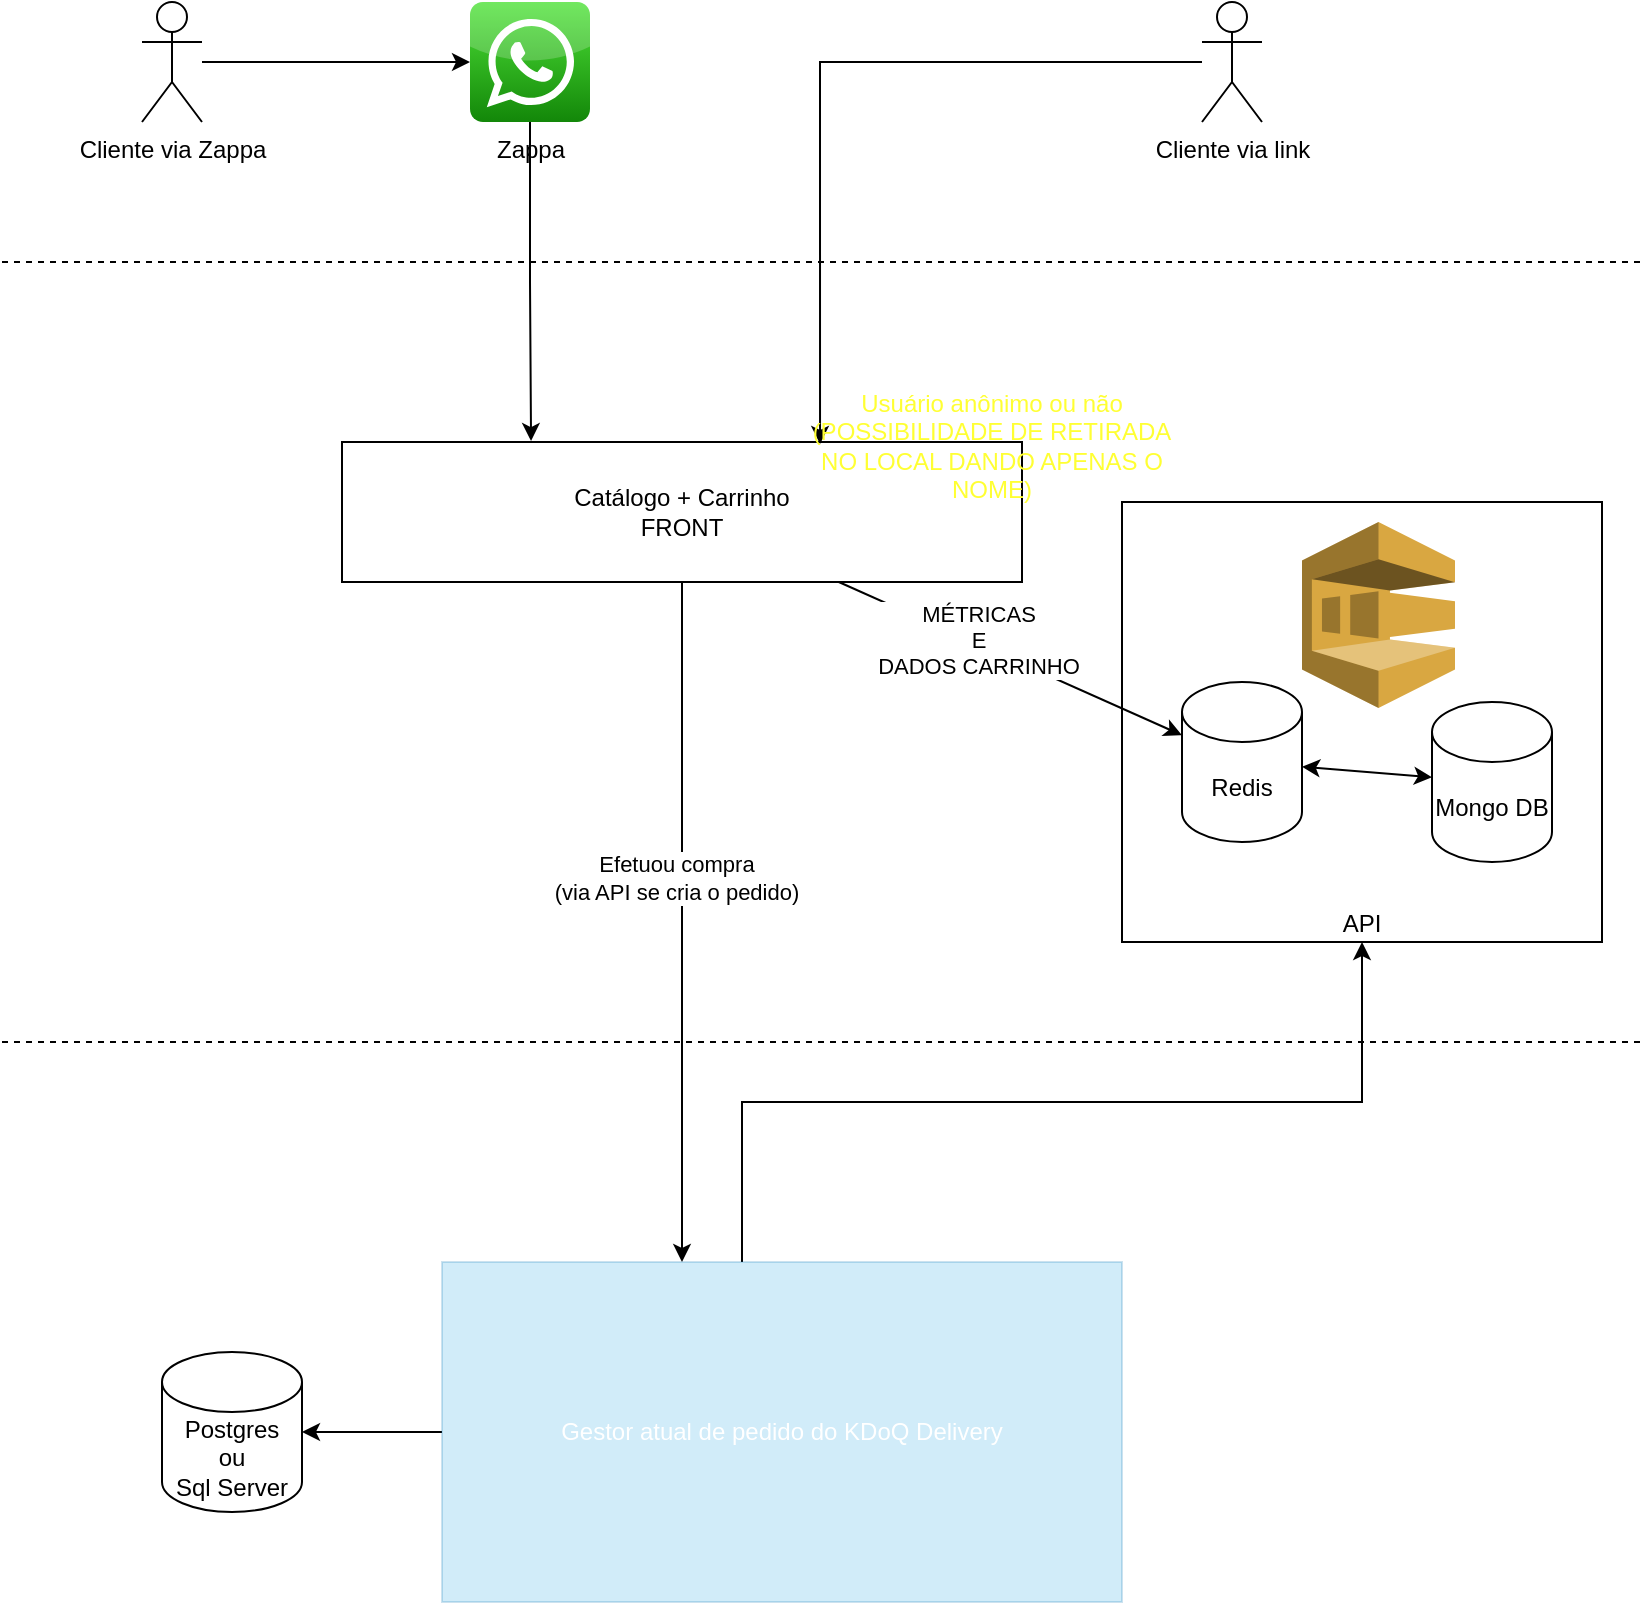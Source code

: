 <mxfile version="26.0.9">
  <diagram name="Page-1" id="2E6F8lscwxy-GNB2ooGR">
    <mxGraphModel dx="1434" dy="907" grid="1" gridSize="10" guides="1" tooltips="1" connect="1" arrows="1" fold="1" page="1" pageScale="1" pageWidth="850" pageHeight="1100" math="0" shadow="0">
      <root>
        <mxCell id="0" />
        <mxCell id="1" parent="0" />
        <mxCell id="EwoiM0SO4o2tvxt3Q_M0-30" value="API" style="rounded=0;whiteSpace=wrap;html=1;verticalAlign=bottom;" parent="1" vertex="1">
          <mxGeometry x="570" y="360" width="240" height="220" as="geometry" />
        </mxCell>
        <mxCell id="EwoiM0SO4o2tvxt3Q_M0-7" style="edgeStyle=orthogonalEdgeStyle;rounded=0;orthogonalLoop=1;jettySize=auto;html=1;" parent="1" source="EwoiM0SO4o2tvxt3Q_M0-2" target="EwoiM0SO4o2tvxt3Q_M0-4" edge="1">
          <mxGeometry relative="1" as="geometry" />
        </mxCell>
        <mxCell id="EwoiM0SO4o2tvxt3Q_M0-2" value="Cliente via Zappa" style="shape=umlActor;verticalLabelPosition=bottom;verticalAlign=top;html=1;outlineConnect=0;" parent="1" vertex="1">
          <mxGeometry x="80" y="110" width="30" height="60" as="geometry" />
        </mxCell>
        <mxCell id="EwoiM0SO4o2tvxt3Q_M0-24" style="edgeStyle=orthogonalEdgeStyle;rounded=0;orthogonalLoop=1;jettySize=auto;html=1;" parent="1" source="EwoiM0SO4o2tvxt3Q_M0-3" target="EwoiM0SO4o2tvxt3Q_M0-23" edge="1">
          <mxGeometry relative="1" as="geometry">
            <Array as="points">
              <mxPoint x="350" y="630" />
              <mxPoint x="350" y="630" />
            </Array>
          </mxGeometry>
        </mxCell>
        <mxCell id="EwoiM0SO4o2tvxt3Q_M0-25" value="Efetuou compra&lt;br&gt;(via API se cria o pedido)" style="edgeLabel;html=1;align=center;verticalAlign=middle;resizable=0;points=[];" parent="EwoiM0SO4o2tvxt3Q_M0-24" vertex="1" connectable="0">
          <mxGeometry x="-0.131" y="-3" relative="1" as="geometry">
            <mxPoint as="offset" />
          </mxGeometry>
        </mxCell>
        <mxCell id="EwoiM0SO4o2tvxt3Q_M0-3" value="Catálogo + Carrinho&lt;br&gt;FRONT" style="rounded=0;whiteSpace=wrap;html=1;" parent="1" vertex="1">
          <mxGeometry x="180" y="330" width="340" height="70" as="geometry" />
        </mxCell>
        <mxCell id="EwoiM0SO4o2tvxt3Q_M0-4" value="Zappa" style="dashed=0;outlineConnect=0;html=1;align=center;labelPosition=center;verticalLabelPosition=bottom;verticalAlign=top;shape=mxgraph.webicons.whatsapp;fillColor=#4FE238;gradientColor=#138709" parent="1" vertex="1">
          <mxGeometry x="244" y="110" width="60" height="60" as="geometry" />
        </mxCell>
        <mxCell id="EwoiM0SO4o2tvxt3Q_M0-5" value="Cliente via link" style="shape=umlActor;verticalLabelPosition=bottom;verticalAlign=top;html=1;outlineConnect=0;" parent="1" vertex="1">
          <mxGeometry x="610" y="110" width="30" height="60" as="geometry" />
        </mxCell>
        <mxCell id="EwoiM0SO4o2tvxt3Q_M0-9" style="edgeStyle=orthogonalEdgeStyle;rounded=0;orthogonalLoop=1;jettySize=auto;html=1;entryX=0.703;entryY=0.014;entryDx=0;entryDy=0;entryPerimeter=0;" parent="1" source="EwoiM0SO4o2tvxt3Q_M0-5" target="EwoiM0SO4o2tvxt3Q_M0-3" edge="1">
          <mxGeometry relative="1" as="geometry" />
        </mxCell>
        <mxCell id="EwoiM0SO4o2tvxt3Q_M0-17" style="edgeStyle=orthogonalEdgeStyle;rounded=0;orthogonalLoop=1;jettySize=auto;html=1;entryX=0.278;entryY=-0.007;entryDx=0;entryDy=0;entryPerimeter=0;" parent="1" source="EwoiM0SO4o2tvxt3Q_M0-4" target="EwoiM0SO4o2tvxt3Q_M0-3" edge="1">
          <mxGeometry relative="1" as="geometry" />
        </mxCell>
        <mxCell id="EwoiM0SO4o2tvxt3Q_M0-18" value="Redis" style="shape=cylinder3;whiteSpace=wrap;html=1;boundedLbl=1;backgroundOutline=1;size=15;" parent="1" vertex="1">
          <mxGeometry x="600" y="450" width="60" height="80" as="geometry" />
        </mxCell>
        <mxCell id="EwoiM0SO4o2tvxt3Q_M0-19" value="Mongo DB" style="shape=cylinder3;whiteSpace=wrap;html=1;boundedLbl=1;backgroundOutline=1;size=15;" parent="1" vertex="1">
          <mxGeometry x="725" y="460" width="60" height="80" as="geometry" />
        </mxCell>
        <mxCell id="EwoiM0SO4o2tvxt3Q_M0-20" value="" style="endArrow=classic;html=1;rounded=0;" parent="1" source="EwoiM0SO4o2tvxt3Q_M0-3" target="EwoiM0SO4o2tvxt3Q_M0-18" edge="1">
          <mxGeometry width="50" height="50" relative="1" as="geometry">
            <mxPoint x="380" y="530" as="sourcePoint" />
            <mxPoint x="430" y="480" as="targetPoint" />
          </mxGeometry>
        </mxCell>
        <mxCell id="0uHbyGpPH49AZoz-uMiK-1" value="MÉTRICAS&lt;br&gt;E&lt;br&gt;DADOS CARRINHO" style="edgeLabel;html=1;align=center;verticalAlign=middle;resizable=0;points=[];" vertex="1" connectable="0" parent="EwoiM0SO4o2tvxt3Q_M0-20">
          <mxGeometry x="-0.198" y="2" relative="1" as="geometry">
            <mxPoint as="offset" />
          </mxGeometry>
        </mxCell>
        <mxCell id="EwoiM0SO4o2tvxt3Q_M0-21" value="" style="endArrow=classic;startArrow=classic;html=1;rounded=0;" parent="1" source="EwoiM0SO4o2tvxt3Q_M0-18" target="EwoiM0SO4o2tvxt3Q_M0-19" edge="1">
          <mxGeometry width="50" height="50" relative="1" as="geometry">
            <mxPoint x="380" y="530" as="sourcePoint" />
            <mxPoint x="430" y="480" as="targetPoint" />
          </mxGeometry>
        </mxCell>
        <mxCell id="EwoiM0SO4o2tvxt3Q_M0-28" style="edgeStyle=orthogonalEdgeStyle;rounded=0;orthogonalLoop=1;jettySize=auto;html=1;" parent="1" source="EwoiM0SO4o2tvxt3Q_M0-23" target="EwoiM0SO4o2tvxt3Q_M0-26" edge="1">
          <mxGeometry relative="1" as="geometry" />
        </mxCell>
        <mxCell id="EwoiM0SO4o2tvxt3Q_M0-32" style="edgeStyle=orthogonalEdgeStyle;rounded=0;orthogonalLoop=1;jettySize=auto;html=1;" parent="1" source="EwoiM0SO4o2tvxt3Q_M0-23" target="EwoiM0SO4o2tvxt3Q_M0-30" edge="1">
          <mxGeometry relative="1" as="geometry">
            <Array as="points">
              <mxPoint x="380" y="660" />
              <mxPoint x="690" y="660" />
            </Array>
          </mxGeometry>
        </mxCell>
        <mxCell id="EwoiM0SO4o2tvxt3Q_M0-23" value="Gestor atual de pedido do KDoQ Delivery" style="rounded=0;whiteSpace=wrap;html=1;opacity=20;fillColor=#1ba1e2;fontColor=#ffffff;strokeColor=#006EAF;" parent="1" vertex="1">
          <mxGeometry x="230" y="740" width="340" height="170" as="geometry" />
        </mxCell>
        <mxCell id="EwoiM0SO4o2tvxt3Q_M0-26" value="Postgres&lt;div&gt;ou&lt;br&gt;Sql Server&lt;/div&gt;" style="shape=cylinder3;whiteSpace=wrap;html=1;boundedLbl=1;backgroundOutline=1;size=15;" parent="1" vertex="1">
          <mxGeometry x="90" y="785" width="70" height="80" as="geometry" />
        </mxCell>
        <mxCell id="EwoiM0SO4o2tvxt3Q_M0-29" value="Usuário anônimo ou não (POSSIBILIDADE DE RETIRADA NO LOCAL DANDO APENAS O NOME)" style="text;html=1;align=center;verticalAlign=middle;whiteSpace=wrap;rounded=0;fontColor=#FFFF33;" parent="1" vertex="1">
          <mxGeometry x="410" y="317" width="190" height="30" as="geometry" />
        </mxCell>
        <mxCell id="0uHbyGpPH49AZoz-uMiK-2" value="" style="outlineConnect=0;dashed=0;verticalLabelPosition=bottom;verticalAlign=top;align=center;html=1;shape=mxgraph.aws3.sqs;fillColor=#D9A741;gradientColor=none;" vertex="1" parent="1">
          <mxGeometry x="660" y="370" width="76.5" height="93" as="geometry" />
        </mxCell>
        <mxCell id="0uHbyGpPH49AZoz-uMiK-3" value="" style="endArrow=none;dashed=1;html=1;rounded=0;" edge="1" parent="1">
          <mxGeometry width="50" height="50" relative="1" as="geometry">
            <mxPoint x="10" y="240" as="sourcePoint" />
            <mxPoint x="830" y="240" as="targetPoint" />
          </mxGeometry>
        </mxCell>
        <mxCell id="0uHbyGpPH49AZoz-uMiK-4" value="" style="endArrow=none;dashed=1;html=1;rounded=0;" edge="1" parent="1">
          <mxGeometry width="50" height="50" relative="1" as="geometry">
            <mxPoint x="10" y="630" as="sourcePoint" />
            <mxPoint x="830" y="630" as="targetPoint" />
          </mxGeometry>
        </mxCell>
      </root>
    </mxGraphModel>
  </diagram>
</mxfile>
